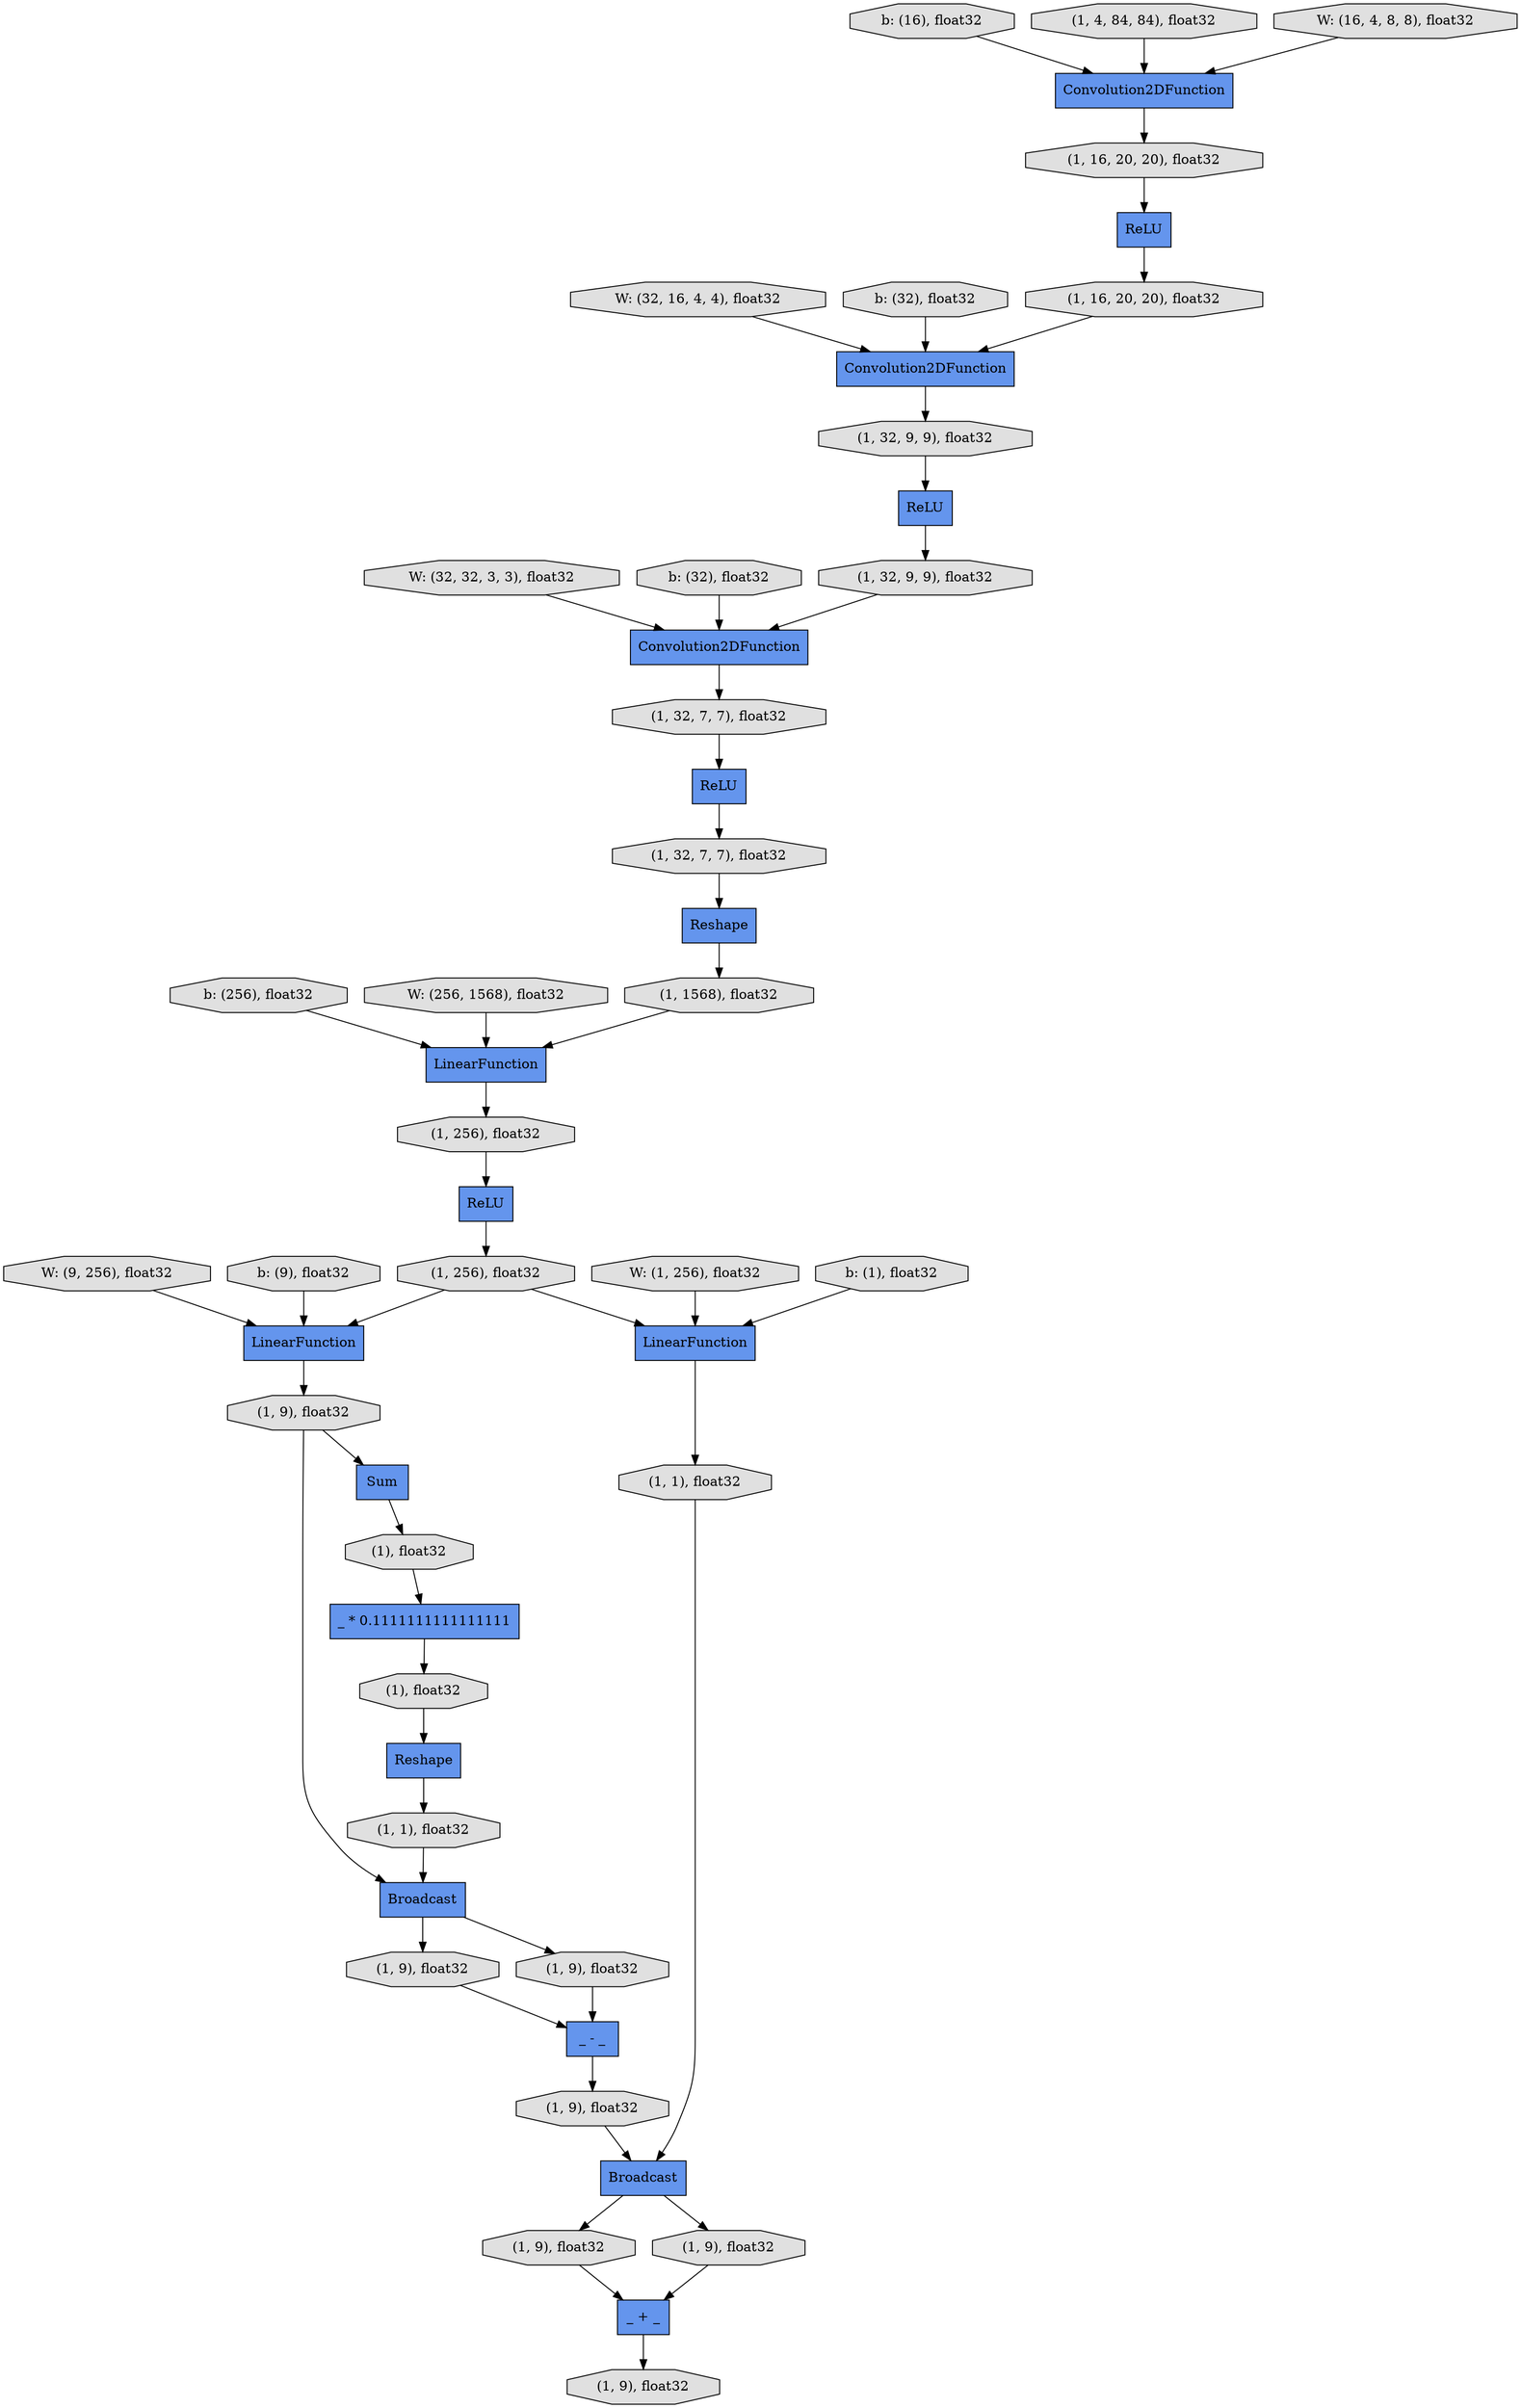 digraph graphname{rankdir=TB;140057985298504 [label="(1, 16, 20, 20), float32",shape="octagon",fillcolor="#E0E0E0",style="filled"];140057985300576 [label="Reshape",shape="record",fillcolor="#6495ED",style="filled"];140057985251424 [label="b: (256), float32",shape="octagon",fillcolor="#E0E0E0",style="filled"];140057985298616 [label="Convolution2DFunction",shape="record",fillcolor="#6495ED",style="filled"];140057985300688 [label="(1), float32",shape="octagon",fillcolor="#E0E0E0",style="filled"];140057985298728 [label="(1, 16, 20, 20), float32",shape="octagon",fillcolor="#E0E0E0",style="filled"];140057985249576 [label="W: (32, 16, 4, 4), float32",shape="octagon",fillcolor="#E0E0E0",style="filled"];140057985300800 [label="_ * 0.1111111111111111",shape="record",fillcolor="#6495ED",style="filled"];140057985251760 [label="W: (9, 256), float32",shape="octagon",fillcolor="#E0E0E0",style="filled"];140057985300968 [label="Broadcast",shape="record",fillcolor="#6495ED",style="filled"];140057985298952 [label="(1, 32, 9, 9), float32",shape="octagon",fillcolor="#E0E0E0",style="filled"];140057985301080 [label="(1), float32",shape="octagon",fillcolor="#E0E0E0",style="filled"];140057985299064 [label="Reshape",shape="record",fillcolor="#6495ED",style="filled"];140057985249912 [label="b: (32), float32",shape="octagon",fillcolor="#E0E0E0",style="filled"];140057985299176 [label="(1, 32, 9, 9), float32",shape="octagon",fillcolor="#E0E0E0",style="filled"];140057985301248 [label="_ - _",shape="record",fillcolor="#6495ED",style="filled"];140057985252096 [label="b: (9), float32",shape="octagon",fillcolor="#E0E0E0",style="filled"];140057985301304 [label="(1, 1), float32",shape="octagon",fillcolor="#E0E0E0",style="filled"];140058034941848 [label="b: (16), float32",shape="octagon",fillcolor="#E0E0E0",style="filled"];140057985301416 [label="LinearFunction",shape="record",fillcolor="#6495ED",style="filled"];140057985299400 [label="(1, 32, 7, 7), float32",shape="octagon",fillcolor="#E0E0E0",style="filled"];140057985301472 [label="(1, 9), float32",shape="octagon",fillcolor="#E0E0E0",style="filled"];140057985299456 [label="ReLU",shape="record",fillcolor="#6495ED",style="filled"];140057985250304 [label="W: (32, 32, 3, 3), float32",shape="octagon",fillcolor="#E0E0E0",style="filled"];140057985299512 [label="(1, 32, 7, 7), float32",shape="octagon",fillcolor="#E0E0E0",style="filled"];140057985301584 [label="(1, 9), float32",shape="octagon",fillcolor="#E0E0E0",style="filled"];140057985252544 [label="W: (1, 256), float32",shape="octagon",fillcolor="#E0E0E0",style="filled"];140058034941120 [label="Convolution2DFunction",shape="record",fillcolor="#6495ED",style="filled"];140057985301752 [label="(1, 9), float32",shape="octagon",fillcolor="#E0E0E0",style="filled"];140057985250640 [label="b: (32), float32",shape="octagon",fillcolor="#E0E0E0",style="filled"];140057985301864 [label="_ + _",shape="record",fillcolor="#6495ED",style="filled"];140057985299848 [label="(1, 1568), float32",shape="octagon",fillcolor="#E0E0E0",style="filled"];140057985301920 [label="(1, 1), float32",shape="octagon",fillcolor="#E0E0E0",style="filled"];140057985299904 [label="LinearFunction",shape="record",fillcolor="#6495ED",style="filled"];140057985252880 [label="b: (1), float32",shape="octagon",fillcolor="#E0E0E0",style="filled"];140057985302088 [label="(1, 9), float32",shape="octagon",fillcolor="#E0E0E0",style="filled"];140057985300072 [label="(1, 256), float32",shape="octagon",fillcolor="#E0E0E0",style="filled"];140057985300128 [label="(1, 256), float32",shape="octagon",fillcolor="#E0E0E0",style="filled"];140057985302200 [label="(1, 9), float32",shape="octagon",fillcolor="#E0E0E0",style="filled"];140058034839224 [label="ReLU",shape="record",fillcolor="#6495ED",style="filled"];140057985300184 [label="LinearFunction",shape="record",fillcolor="#6495ED",style="filled"];140057985253048 [label="ReLU",shape="record",fillcolor="#6495ED",style="filled"];140057985302256 [label="(1, 9), float32",shape="octagon",fillcolor="#E0E0E0",style="filled"];140057985300240 [label="Sum",shape="record",fillcolor="#6495ED",style="filled"];140057985251088 [label="W: (256, 1568), float32",shape="octagon",fillcolor="#E0E0E0",style="filled"];140057985253160 [label="(1, 4, 84, 84), float32",shape="octagon",fillcolor="#E0E0E0",style="filled"];140057985300296 [label="Broadcast",shape="record",fillcolor="#6495ED",style="filled"];140057985253216 [label="ReLU",shape="record",fillcolor="#6495ED",style="filled"];140057832214368 [label="W: (16, 4, 8, 8), float32",shape="octagon",fillcolor="#E0E0E0",style="filled"];140057985253272 [label="Convolution2DFunction",shape="record",fillcolor="#6495ED",style="filled"];140057985300408 [label="(1, 9), float32",shape="octagon",fillcolor="#E0E0E0",style="filled"];140057985299176 -> 140057985298616;140057985301920 -> 140057985300296;140057985301584 -> 140057985301248;140057985298728 -> 140057985253272;140057985252880 -> 140057985301416;140057985249576 -> 140057985253272;140057832214368 -> 140058034941120;140057985299064 -> 140057985299848;140058034839224 -> 140057985299512;140057985249912 -> 140057985253272;140057985301472 -> 140057985301248;140057985301248 -> 140057985301752;140057985250640 -> 140057985298616;140057985253048 -> 140057985298728;140057985299904 -> 140057985300072;140057985301304 -> 140057985300968;140057985301416 -> 140057985301920;140057985301080 -> 140057985300576;140057985298616 -> 140057985299400;140058034941848 -> 140058034941120;140057985253272 -> 140057985298952;140058034941120 -> 140057985298504;140057985302088 -> 140057985301864;140057985300240 -> 140057985300688;140057985300688 -> 140057985300800;140057985300296 -> 140057985302088;140057985299512 -> 140057985299064;140057985300576 -> 140057985301304;140057985298952 -> 140057985253216;140057985253160 -> 140058034941120;140057985251088 -> 140057985299904;140057985299848 -> 140057985299904;140057985252544 -> 140057985301416;140057985300128 -> 140057985300184;140057985251424 -> 140057985299904;140057985302200 -> 140057985301864;140057985300408 -> 140057985300240;140057985300408 -> 140057985300968;140057985300968 -> 140057985301472;140057985300128 -> 140057985301416;140057985299400 -> 140058034839224;140057985301752 -> 140057985300296;140057985301864 -> 140057985302256;140057985300072 -> 140057985299456;140057985300296 -> 140057985302200;140057985300184 -> 140057985300408;140057985251760 -> 140057985300184;140057985253216 -> 140057985299176;140057985250304 -> 140057985298616;140057985299456 -> 140057985300128;140057985300968 -> 140057985301584;140057985300800 -> 140057985301080;140057985252096 -> 140057985300184;140057985298504 -> 140057985253048;}